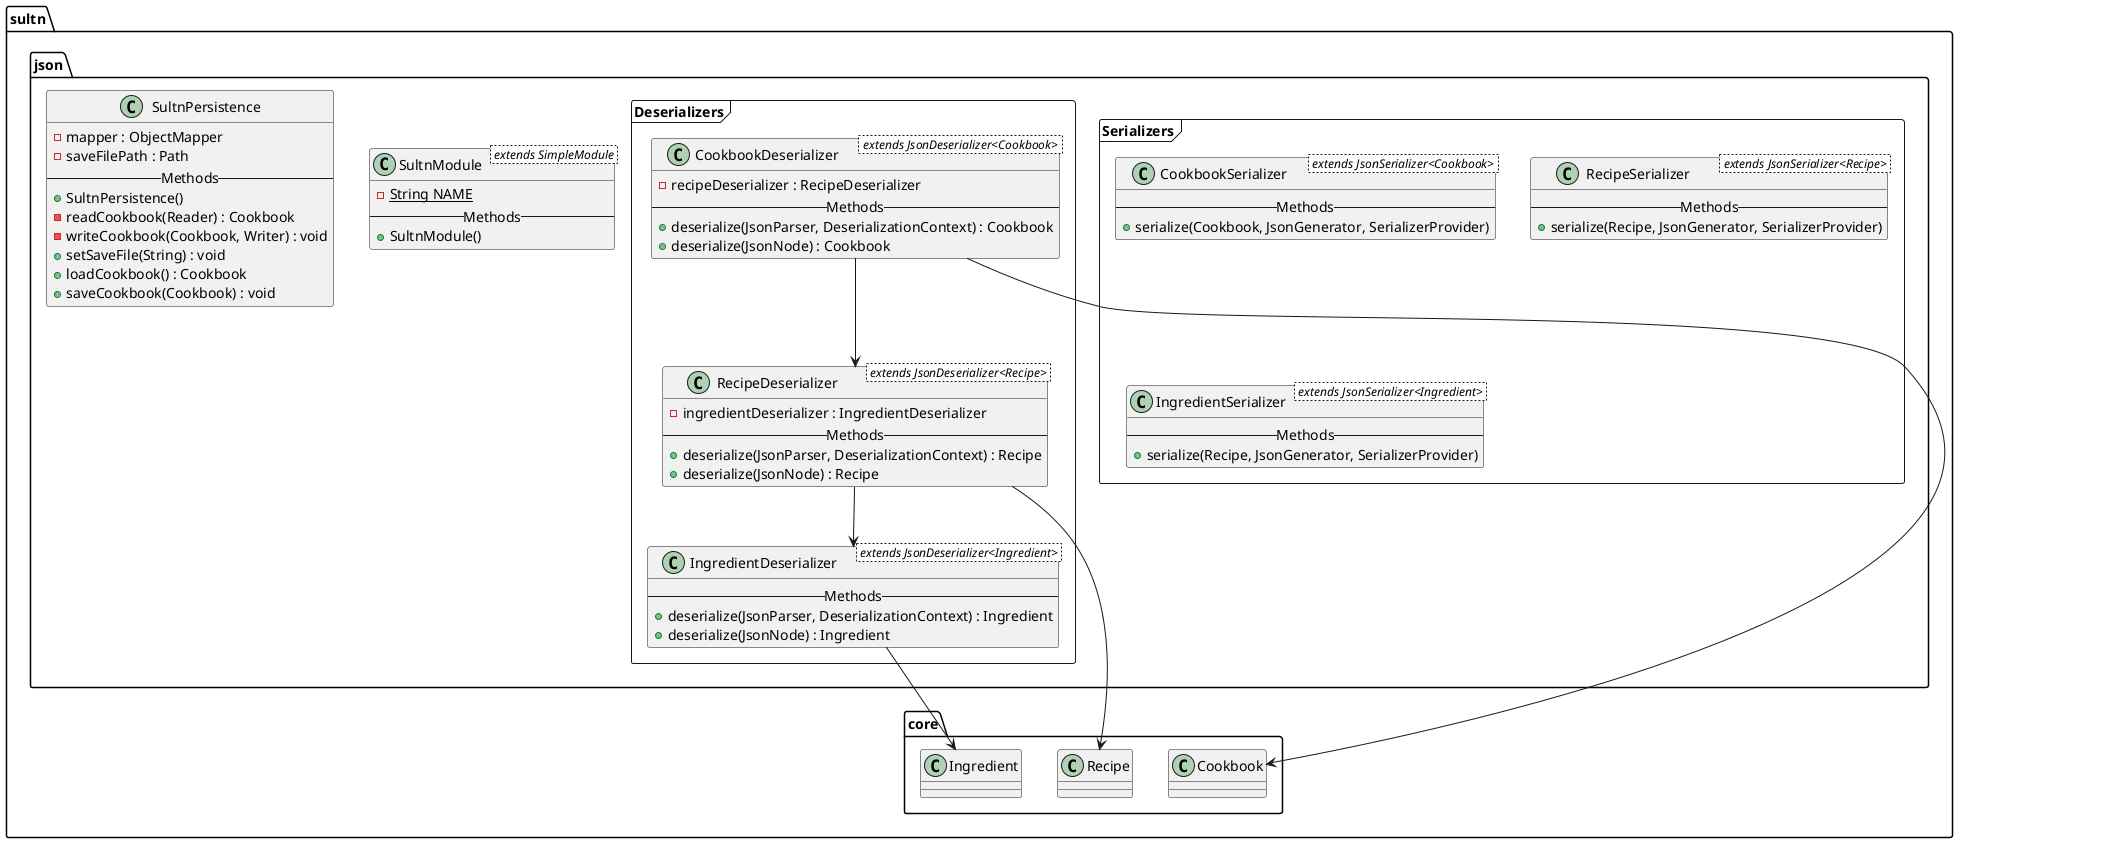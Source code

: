 @startuml Class Diagram
package sultn.json {
  frame Serializers {
    class CookbookSerializer < extends JsonSerializer<Cookbook> > {
      -- Methods --
      + serialize(Cookbook, JsonGenerator, SerializerProvider)
    }

    class RecipeSerializer < extends JsonSerializer<Recipe> > {
      -- Methods --
      + serialize(Recipe, JsonGenerator, SerializerProvider)
    }

    class IngredientSerializer < extends JsonSerializer<Ingredient> > {
      -- Methods --
      + serialize(Recipe, JsonGenerator, SerializerProvider)
    }
  }
  class SultnModule < extends SimpleModule > {
    - {static} String NAME
    -- Methods --
    + SultnModule()
  }

  class SultnPersistence {
    - mapper : ObjectMapper
    - saveFilePath : Path
    -- Methods --
    + SultnPersistence()
    - readCookbook(Reader) : Cookbook
    - writeCookbook(Cookbook, Writer) : void
    + setSaveFile(String) : void
    + loadCookbook() : Cookbook
    + saveCookbook(Cookbook) : void
  }
  frame Deserializers {
    class CookbookDeserializer < extends JsonDeserializer<Cookbook> > {
      - recipeDeserializer : RecipeDeserializer 
      -- Methods --
      + deserialize(JsonParser, DeserializationContext) : Cookbook
      + deserialize(JsonNode) : Cookbook
    }

    class RecipeDeserializer < extends JsonDeserializer<Recipe> > {
      - ingredientDeserializer : IngredientDeserializer 
      -- Methods --
      + deserialize(JsonParser, DeserializationContext) : Recipe
      + deserialize(JsonNode) : Recipe
    }

    class IngredientDeserializer < extends JsonDeserializer<Ingredient> > {
      -- Methods --
      + deserialize(JsonParser, DeserializationContext) : Ingredient
      + deserialize(JsonNode) : Ingredient
    }
  }
}

CookbookDeserializer --> sultn.core.Cookbook
CookbookDeserializer --> RecipeDeserializer
RecipeDeserializer --> sultn.core.Recipe
RecipeDeserializer --> IngredientDeserializer
IngredientDeserializer --> sultn.core.Ingredient

@enduml
